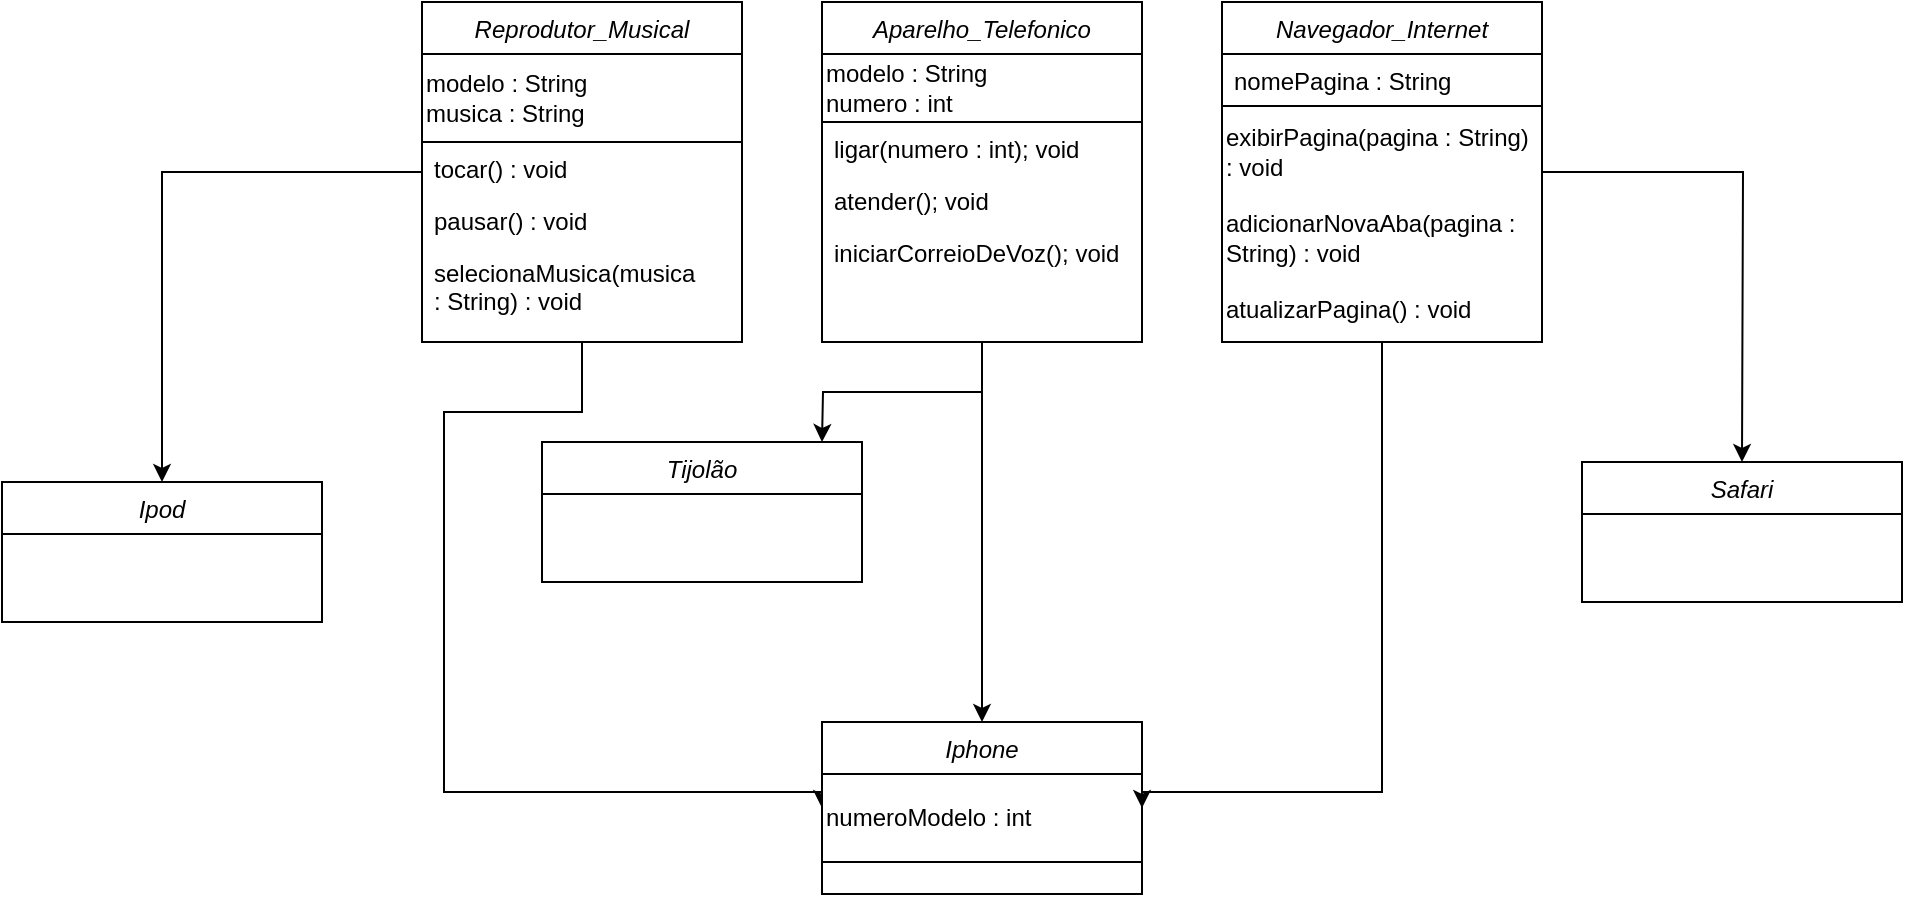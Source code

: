 <mxfile version="24.4.0" type="github">
  <diagram id="C5RBs43oDa-KdzZeNtuy" name="Page-1">
    <mxGraphModel dx="1804" dy="558" grid="1" gridSize="10" guides="1" tooltips="1" connect="1" arrows="1" fold="1" page="1" pageScale="1" pageWidth="827" pageHeight="1169" math="0" shadow="0">
      <root>
        <mxCell id="WIyWlLk6GJQsqaUBKTNV-0" />
        <mxCell id="WIyWlLk6GJQsqaUBKTNV-1" parent="WIyWlLk6GJQsqaUBKTNV-0" />
        <mxCell id="YUZBPz5mGZYyevkTJkf1-32" style="edgeStyle=orthogonalEdgeStyle;rounded=0;orthogonalLoop=1;jettySize=auto;html=1;" edge="1" parent="WIyWlLk6GJQsqaUBKTNV-1" source="zkfFHV4jXpPFQw0GAbJ--0">
          <mxGeometry relative="1" as="geometry">
            <mxPoint x="320" y="220" as="targetPoint" />
          </mxGeometry>
        </mxCell>
        <mxCell id="YUZBPz5mGZYyevkTJkf1-34" style="edgeStyle=orthogonalEdgeStyle;rounded=0;orthogonalLoop=1;jettySize=auto;html=1;" edge="1" parent="WIyWlLk6GJQsqaUBKTNV-1" source="zkfFHV4jXpPFQw0GAbJ--0">
          <mxGeometry relative="1" as="geometry">
            <mxPoint x="400" y="360" as="targetPoint" />
          </mxGeometry>
        </mxCell>
        <mxCell id="zkfFHV4jXpPFQw0GAbJ--0" value="Aparelho_Telefonico" style="swimlane;fontStyle=2;align=center;verticalAlign=top;childLayout=stackLayout;horizontal=1;startSize=26;horizontalStack=0;resizeParent=1;resizeLast=0;collapsible=1;marginBottom=0;rounded=0;shadow=0;strokeWidth=1;" parent="WIyWlLk6GJQsqaUBKTNV-1" vertex="1">
          <mxGeometry x="320" width="160" height="170" as="geometry">
            <mxRectangle x="230" y="140" width="160" height="26" as="alternateBounds" />
          </mxGeometry>
        </mxCell>
        <mxCell id="YUZBPz5mGZYyevkTJkf1-20" value="modelo : String&lt;div&gt;numero : int&lt;/div&gt;" style="rounded=0;whiteSpace=wrap;html=1;align=left;" vertex="1" parent="zkfFHV4jXpPFQw0GAbJ--0">
          <mxGeometry y="26" width="160" height="34" as="geometry" />
        </mxCell>
        <mxCell id="zkfFHV4jXpPFQw0GAbJ--5" value="ligar(numero : int); void" style="text;align=left;verticalAlign=top;spacingLeft=4;spacingRight=4;overflow=hidden;rotatable=0;points=[[0,0.5],[1,0.5]];portConstraint=eastwest;" parent="zkfFHV4jXpPFQw0GAbJ--0" vertex="1">
          <mxGeometry y="60" width="160" height="26" as="geometry" />
        </mxCell>
        <mxCell id="YUZBPz5mGZYyevkTJkf1-21" value="atender(); void" style="text;align=left;verticalAlign=top;spacingLeft=4;spacingRight=4;overflow=hidden;rotatable=0;points=[[0,0.5],[1,0.5]];portConstraint=eastwest;" vertex="1" parent="zkfFHV4jXpPFQw0GAbJ--0">
          <mxGeometry y="86" width="160" height="26" as="geometry" />
        </mxCell>
        <mxCell id="YUZBPz5mGZYyevkTJkf1-22" value="iniciarCorreioDeVoz(); void" style="text;align=left;verticalAlign=top;spacingLeft=4;spacingRight=4;overflow=hidden;rotatable=0;points=[[0,0.5],[1,0.5]];portConstraint=eastwest;" vertex="1" parent="zkfFHV4jXpPFQw0GAbJ--0">
          <mxGeometry y="112" width="160" height="58" as="geometry" />
        </mxCell>
        <mxCell id="YUZBPz5mGZYyevkTJkf1-30" style="edgeStyle=orthogonalEdgeStyle;rounded=0;orthogonalLoop=1;jettySize=auto;html=1;" edge="1" parent="WIyWlLk6GJQsqaUBKTNV-1" source="YUZBPz5mGZYyevkTJkf1-0">
          <mxGeometry relative="1" as="geometry">
            <mxPoint x="780" y="230" as="targetPoint" />
          </mxGeometry>
        </mxCell>
        <mxCell id="YUZBPz5mGZYyevkTJkf1-0" value="Navegador_Internet" style="swimlane;fontStyle=2;align=center;verticalAlign=top;childLayout=stackLayout;horizontal=1;startSize=26;horizontalStack=0;resizeParent=1;resizeLast=0;collapsible=1;marginBottom=0;rounded=0;shadow=0;strokeWidth=1;" vertex="1" parent="WIyWlLk6GJQsqaUBKTNV-1">
          <mxGeometry x="520" width="160" height="170" as="geometry">
            <mxRectangle x="230" y="140" width="160" height="26" as="alternateBounds" />
          </mxGeometry>
        </mxCell>
        <mxCell id="YUZBPz5mGZYyevkTJkf1-5" value="nomePagina : String" style="text;align=left;verticalAlign=top;spacingLeft=4;spacingRight=4;overflow=hidden;rotatable=0;points=[[0,0.5],[1,0.5]];portConstraint=eastwest;" vertex="1" parent="YUZBPz5mGZYyevkTJkf1-0">
          <mxGeometry y="26" width="160" height="26" as="geometry" />
        </mxCell>
        <mxCell id="YUZBPz5mGZYyevkTJkf1-23" value="exibirPagina(pagina : String) : void&lt;div&gt;&lt;br&gt;&lt;div&gt;adicionarNovaAba(pagina : String) : void&lt;/div&gt;&lt;div&gt;&lt;br&gt;&lt;/div&gt;&lt;div&gt;atualizarPagina() : void&lt;/div&gt;&lt;/div&gt;" style="rounded=0;whiteSpace=wrap;html=1;align=left;" vertex="1" parent="YUZBPz5mGZYyevkTJkf1-0">
          <mxGeometry y="52" width="160" height="118" as="geometry" />
        </mxCell>
        <mxCell id="YUZBPz5mGZYyevkTJkf1-24" style="edgeStyle=orthogonalEdgeStyle;rounded=0;orthogonalLoop=1;jettySize=auto;html=1;entryX=0.5;entryY=0;entryDx=0;entryDy=0;" edge="1" parent="WIyWlLk6GJQsqaUBKTNV-1" source="YUZBPz5mGZYyevkTJkf1-6" target="YUZBPz5mGZYyevkTJkf1-25">
          <mxGeometry relative="1" as="geometry">
            <mxPoint x="-10" y="230" as="targetPoint" />
          </mxGeometry>
        </mxCell>
        <mxCell id="YUZBPz5mGZYyevkTJkf1-35" style="edgeStyle=orthogonalEdgeStyle;rounded=0;orthogonalLoop=1;jettySize=auto;html=1;entryX=0;entryY=0.5;entryDx=0;entryDy=0;" edge="1" parent="WIyWlLk6GJQsqaUBKTNV-1" source="YUZBPz5mGZYyevkTJkf1-6" target="YUZBPz5mGZYyevkTJkf1-36">
          <mxGeometry relative="1" as="geometry">
            <mxPoint x="131" y="390" as="targetPoint" />
            <Array as="points">
              <mxPoint x="200" y="205" />
              <mxPoint x="131" y="205" />
              <mxPoint x="131" y="395" />
            </Array>
          </mxGeometry>
        </mxCell>
        <mxCell id="YUZBPz5mGZYyevkTJkf1-6" value="Reprodutor_Musical" style="swimlane;fontStyle=2;align=center;verticalAlign=top;childLayout=stackLayout;horizontal=1;startSize=26;horizontalStack=0;resizeParent=1;resizeLast=0;collapsible=1;marginBottom=0;rounded=0;shadow=0;strokeWidth=1;" vertex="1" parent="WIyWlLk6GJQsqaUBKTNV-1">
          <mxGeometry x="120" width="160" height="170" as="geometry">
            <mxRectangle x="230" y="140" width="160" height="26" as="alternateBounds" />
          </mxGeometry>
        </mxCell>
        <mxCell id="YUZBPz5mGZYyevkTJkf1-18" value="modelo : String&lt;div&gt;musica : String&lt;/div&gt;" style="rounded=0;whiteSpace=wrap;html=1;align=left;" vertex="1" parent="YUZBPz5mGZYyevkTJkf1-6">
          <mxGeometry y="26" width="160" height="44" as="geometry" />
        </mxCell>
        <mxCell id="YUZBPz5mGZYyevkTJkf1-11" value="tocar() : void" style="text;align=left;verticalAlign=top;spacingLeft=4;spacingRight=4;overflow=hidden;rotatable=0;points=[[0,0.5],[1,0.5]];portConstraint=eastwest;" vertex="1" parent="YUZBPz5mGZYyevkTJkf1-6">
          <mxGeometry y="70" width="160" height="26" as="geometry" />
        </mxCell>
        <mxCell id="YUZBPz5mGZYyevkTJkf1-12" value="pausar() : void" style="text;align=left;verticalAlign=top;spacingLeft=4;spacingRight=4;overflow=hidden;rotatable=0;points=[[0,0.5],[1,0.5]];portConstraint=eastwest;" vertex="1" parent="YUZBPz5mGZYyevkTJkf1-6">
          <mxGeometry y="96" width="160" height="26" as="geometry" />
        </mxCell>
        <mxCell id="YUZBPz5mGZYyevkTJkf1-13" value="selecionaMusica(musica&#xa;: String) : void" style="text;align=left;verticalAlign=top;spacingLeft=4;spacingRight=4;overflow=hidden;rotatable=0;points=[[0,0.5],[1,0.5]];portConstraint=eastwest;" vertex="1" parent="YUZBPz5mGZYyevkTJkf1-6">
          <mxGeometry y="122" width="160" height="38" as="geometry" />
        </mxCell>
        <mxCell id="YUZBPz5mGZYyevkTJkf1-25" value="Ipod" style="swimlane;fontStyle=2;align=center;verticalAlign=top;childLayout=stackLayout;horizontal=1;startSize=26;horizontalStack=0;resizeParent=1;resizeLast=0;collapsible=1;marginBottom=0;rounded=0;shadow=0;strokeWidth=1;" vertex="1" parent="WIyWlLk6GJQsqaUBKTNV-1">
          <mxGeometry x="-90" y="240" width="160" height="70" as="geometry">
            <mxRectangle x="230" y="140" width="160" height="26" as="alternateBounds" />
          </mxGeometry>
        </mxCell>
        <mxCell id="YUZBPz5mGZYyevkTJkf1-31" value="Safari" style="swimlane;fontStyle=2;align=center;verticalAlign=top;childLayout=stackLayout;horizontal=1;startSize=26;horizontalStack=0;resizeParent=1;resizeLast=0;collapsible=1;marginBottom=0;rounded=0;shadow=0;strokeWidth=1;" vertex="1" parent="WIyWlLk6GJQsqaUBKTNV-1">
          <mxGeometry x="700" y="230" width="160" height="70" as="geometry">
            <mxRectangle x="230" y="140" width="160" height="26" as="alternateBounds" />
          </mxGeometry>
        </mxCell>
        <mxCell id="YUZBPz5mGZYyevkTJkf1-33" value="Tijolão" style="swimlane;fontStyle=2;align=center;verticalAlign=top;childLayout=stackLayout;horizontal=1;startSize=26;horizontalStack=0;resizeParent=1;resizeLast=0;collapsible=1;marginBottom=0;rounded=0;shadow=0;strokeWidth=1;" vertex="1" parent="WIyWlLk6GJQsqaUBKTNV-1">
          <mxGeometry x="180" y="220" width="160" height="70" as="geometry">
            <mxRectangle x="230" y="140" width="160" height="26" as="alternateBounds" />
          </mxGeometry>
        </mxCell>
        <mxCell id="YUZBPz5mGZYyevkTJkf1-36" value="Iphone" style="swimlane;fontStyle=2;align=center;verticalAlign=top;childLayout=stackLayout;horizontal=1;startSize=26;horizontalStack=0;resizeParent=1;resizeLast=0;collapsible=1;marginBottom=0;rounded=0;shadow=0;strokeWidth=1;" vertex="1" parent="WIyWlLk6GJQsqaUBKTNV-1">
          <mxGeometry x="320" y="360" width="160" height="86" as="geometry">
            <mxRectangle x="230" y="140" width="160" height="26" as="alternateBounds" />
          </mxGeometry>
        </mxCell>
        <mxCell id="YUZBPz5mGZYyevkTJkf1-40" value="numeroModelo : int" style="rounded=0;whiteSpace=wrap;html=1;align=left;" vertex="1" parent="YUZBPz5mGZYyevkTJkf1-36">
          <mxGeometry y="26" width="160" height="44" as="geometry" />
        </mxCell>
        <mxCell id="YUZBPz5mGZYyevkTJkf1-39" style="edgeStyle=orthogonalEdgeStyle;rounded=0;orthogonalLoop=1;jettySize=auto;html=1;entryX=1;entryY=0.5;entryDx=0;entryDy=0;" edge="1" parent="WIyWlLk6GJQsqaUBKTNV-1" target="YUZBPz5mGZYyevkTJkf1-36">
          <mxGeometry relative="1" as="geometry">
            <mxPoint x="490" y="390" as="targetPoint" />
            <mxPoint x="600" y="170" as="sourcePoint" />
            <Array as="points">
              <mxPoint x="600" y="395" />
            </Array>
          </mxGeometry>
        </mxCell>
      </root>
    </mxGraphModel>
  </diagram>
</mxfile>

